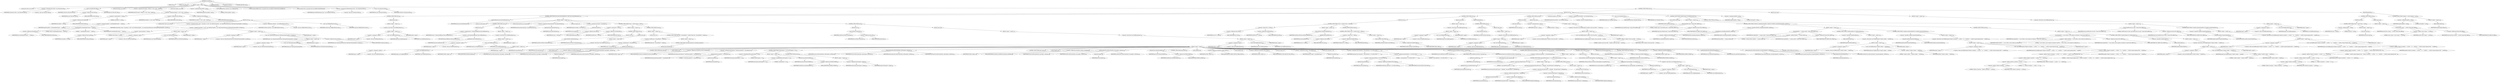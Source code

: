 digraph "processFile" {  
"928" [label = <(METHOD,processFile)<SUB>394</SUB>> ]
"29" [label = <(PARAM,this)<SUB>394</SUB>> ]
"929" [label = <(PARAM,String file)<SUB>394</SUB>> ]
"930" [label = <(BLOCK,&lt;empty&gt;,&lt;empty&gt;)<SUB>394</SUB>> ]
"23" [label = <(LOCAL,File srcFile: java.io.File)> ]
"931" [label = <(&lt;operator&gt;.assignment,File srcFile = new File(srcDir, file))<SUB>395</SUB>> ]
"932" [label = <(IDENTIFIER,srcFile,File srcFile = new File(srcDir, file))<SUB>395</SUB>> ]
"933" [label = <(&lt;operator&gt;.alloc,new File(srcDir, file))<SUB>395</SUB>> ]
"934" [label = <(&lt;init&gt;,new File(srcDir, file))<SUB>395</SUB>> ]
"22" [label = <(IDENTIFIER,srcFile,new File(srcDir, file))<SUB>395</SUB>> ]
"935" [label = <(&lt;operator&gt;.fieldAccess,this.srcDir)<SUB>395</SUB>> ]
"936" [label = <(IDENTIFIER,this,new File(srcDir, file))<SUB>395</SUB>> ]
"937" [label = <(FIELD_IDENTIFIER,srcDir,srcDir)<SUB>395</SUB>> ]
"938" [label = <(IDENTIFIER,file,new File(srcDir, file))<SUB>395</SUB>> ]
"939" [label = <(LOCAL,File destD: java.io.File)> ]
"940" [label = <(&lt;operator&gt;.assignment,File destD = destDir == null ? srcDir : destDir)<SUB>396</SUB>> ]
"941" [label = <(IDENTIFIER,destD,File destD = destDir == null ? srcDir : destDir)<SUB>396</SUB>> ]
"942" [label = <(&lt;operator&gt;.conditional,destDir == null ? srcDir : destDir)<SUB>396</SUB>> ]
"943" [label = <(&lt;operator&gt;.equals,destDir == null)<SUB>396</SUB>> ]
"944" [label = <(&lt;operator&gt;.fieldAccess,this.destDir)<SUB>396</SUB>> ]
"945" [label = <(IDENTIFIER,this,destDir == null)<SUB>396</SUB>> ]
"946" [label = <(FIELD_IDENTIFIER,destDir,destDir)<SUB>396</SUB>> ]
"947" [label = <(LITERAL,null,destDir == null)<SUB>396</SUB>> ]
"948" [label = <(&lt;operator&gt;.fieldAccess,this.srcDir)<SUB>396</SUB>> ]
"949" [label = <(IDENTIFIER,this,destDir == null ? srcDir : destDir)<SUB>396</SUB>> ]
"950" [label = <(FIELD_IDENTIFIER,srcDir,srcDir)<SUB>396</SUB>> ]
"951" [label = <(&lt;operator&gt;.fieldAccess,this.destDir)<SUB>396</SUB>> ]
"952" [label = <(IDENTIFIER,this,destDir == null ? srcDir : destDir)<SUB>396</SUB>> ]
"953" [label = <(FIELD_IDENTIFIER,destDir,destDir)<SUB>396</SUB>> ]
"954" [label = <(LOCAL,File tmpFile: java.io.File)> ]
"955" [label = <(&lt;operator&gt;.assignment,File tmpFile = null)<SUB>397</SUB>> ]
"956" [label = <(IDENTIFIER,tmpFile,File tmpFile = null)<SUB>397</SUB>> ]
"957" [label = <(LITERAL,null,File tmpFile = null)<SUB>397</SUB>> ]
"27" [label = <(LOCAL,BufferedWriter outWriter: java.io.BufferedWriter)> ]
"958" [label = <(LOCAL,OneLiner.BufferLine line: org.apache.tools.ant.taskdefs.FixCRLF$OneLiner$BufferLine)> ]
"25" [label = <(LOCAL,OneLiner lines: org.apache.tools.ant.taskdefs.FixCRLF$OneLiner)> ]
"959" [label = <(&lt;operator&gt;.assignment,FixCRLF$OneLiner lines = new OneLiner(srcFile))<SUB>402</SUB>> ]
"960" [label = <(IDENTIFIER,lines,FixCRLF$OneLiner lines = new OneLiner(srcFile))<SUB>402</SUB>> ]
"961" [label = <(&lt;operator&gt;.alloc,new OneLiner(srcFile))<SUB>402</SUB>> ]
"962" [label = <(&lt;init&gt;,new OneLiner(srcFile))<SUB>402</SUB>> ]
"24" [label = <(IDENTIFIER,lines,new OneLiner(srcFile))<SUB>402</SUB>> ]
"963" [label = <(IDENTIFIER,srcFile,new OneLiner(srcFile))<SUB>402</SUB>> ]
"964" [label = <(CONTROL_STRUCTURE,try,try)<SUB>404</SUB>> ]
"965" [label = <(BLOCK,try,try)<SUB>404</SUB>> ]
"966" [label = <(CONTROL_STRUCTURE,try,try)<SUB>406</SUB>> ]
"967" [label = <(BLOCK,try,try)<SUB>406</SUB>> ]
"968" [label = <(&lt;operator&gt;.assignment,tmpFile = createTempFile(&quot;fixcrlf&quot;, &quot;&quot;, destD))<SUB>407</SUB>> ]
"969" [label = <(IDENTIFIER,tmpFile,tmpFile = createTempFile(&quot;fixcrlf&quot;, &quot;&quot;, destD))<SUB>407</SUB>> ]
"970" [label = <(createTempFile,createTempFile(&quot;fixcrlf&quot;, &quot;&quot;, destD))<SUB>407</SUB>> ]
"971" [label = <(&lt;operator&gt;.fieldAccess,this.fileUtils)<SUB>407</SUB>> ]
"972" [label = <(IDENTIFIER,this,createTempFile(&quot;fixcrlf&quot;, &quot;&quot;, destD))<SUB>407</SUB>> ]
"973" [label = <(FIELD_IDENTIFIER,fileUtils,fileUtils)<SUB>407</SUB>> ]
"974" [label = <(LITERAL,&quot;fixcrlf&quot;,createTempFile(&quot;fixcrlf&quot;, &quot;&quot;, destD))<SUB>407</SUB>> ]
"975" [label = <(LITERAL,&quot;&quot;,createTempFile(&quot;fixcrlf&quot;, &quot;&quot;, destD))<SUB>407</SUB>> ]
"976" [label = <(IDENTIFIER,destD,createTempFile(&quot;fixcrlf&quot;, &quot;&quot;, destD))<SUB>407</SUB>> ]
"977" [label = <(LOCAL,Writer writer: java.io.Writer)> ]
"978" [label = <(&lt;operator&gt;.assignment,Writer writer = (encoding == null) ? new FileWriter(tmpFile) : new OutputStreamWriter(new FileOutputStream(tmpFile), encoding))<SUB>408</SUB>> ]
"979" [label = <(IDENTIFIER,writer,Writer writer = (encoding == null) ? new FileWriter(tmpFile) : new OutputStreamWriter(new FileOutputStream(tmpFile), encoding))<SUB>408</SUB>> ]
"980" [label = <(&lt;operator&gt;.conditional,(encoding == null) ? new FileWriter(tmpFile) : new OutputStreamWriter(new FileOutputStream(tmpFile), encoding))<SUB>408</SUB>> ]
"981" [label = <(&lt;operator&gt;.equals,encoding == null)<SUB>408</SUB>> ]
"982" [label = <(&lt;operator&gt;.fieldAccess,this.encoding)<SUB>408</SUB>> ]
"983" [label = <(IDENTIFIER,this,encoding == null)<SUB>408</SUB>> ]
"984" [label = <(FIELD_IDENTIFIER,encoding,encoding)<SUB>408</SUB>> ]
"985" [label = <(LITERAL,null,encoding == null)<SUB>408</SUB>> ]
"986" [label = <(BLOCK,&lt;empty&gt;,&lt;empty&gt;)<SUB>408</SUB>> ]
"987" [label = <(&lt;operator&gt;.assignment,&lt;empty&gt;)> ]
"988" [label = <(IDENTIFIER,$obj15,&lt;empty&gt;)> ]
"989" [label = <(&lt;operator&gt;.alloc,new FileWriter(tmpFile))<SUB>408</SUB>> ]
"990" [label = <(&lt;init&gt;,new FileWriter(tmpFile))<SUB>408</SUB>> ]
"991" [label = <(IDENTIFIER,$obj15,new FileWriter(tmpFile))> ]
"992" [label = <(IDENTIFIER,tmpFile,new FileWriter(tmpFile))<SUB>408</SUB>> ]
"993" [label = <(IDENTIFIER,$obj15,&lt;empty&gt;)> ]
"994" [label = <(BLOCK,&lt;empty&gt;,&lt;empty&gt;)<SUB>409</SUB>> ]
"995" [label = <(&lt;operator&gt;.assignment,&lt;empty&gt;)> ]
"996" [label = <(IDENTIFIER,$obj17,&lt;empty&gt;)> ]
"997" [label = <(&lt;operator&gt;.alloc,new OutputStreamWriter(new FileOutputStream(tmpFile), encoding))<SUB>409</SUB>> ]
"998" [label = <(&lt;init&gt;,new OutputStreamWriter(new FileOutputStream(tmpFile), encoding))<SUB>409</SUB>> ]
"999" [label = <(IDENTIFIER,$obj17,new OutputStreamWriter(new FileOutputStream(tmpFile), encoding))> ]
"1000" [label = <(BLOCK,&lt;empty&gt;,&lt;empty&gt;)<SUB>409</SUB>> ]
"1001" [label = <(&lt;operator&gt;.assignment,&lt;empty&gt;)> ]
"1002" [label = <(IDENTIFIER,$obj16,&lt;empty&gt;)> ]
"1003" [label = <(&lt;operator&gt;.alloc,new FileOutputStream(tmpFile))<SUB>409</SUB>> ]
"1004" [label = <(&lt;init&gt;,new FileOutputStream(tmpFile))<SUB>409</SUB>> ]
"1005" [label = <(IDENTIFIER,$obj16,new FileOutputStream(tmpFile))> ]
"1006" [label = <(IDENTIFIER,tmpFile,new FileOutputStream(tmpFile))<SUB>409</SUB>> ]
"1007" [label = <(IDENTIFIER,$obj16,&lt;empty&gt;)> ]
"1008" [label = <(&lt;operator&gt;.fieldAccess,this.encoding)<SUB>410</SUB>> ]
"1009" [label = <(IDENTIFIER,this,new OutputStreamWriter(new FileOutputStream(tmpFile), encoding))<SUB>410</SUB>> ]
"1010" [label = <(FIELD_IDENTIFIER,encoding,encoding)<SUB>410</SUB>> ]
"1011" [label = <(IDENTIFIER,$obj17,&lt;empty&gt;)> ]
"1012" [label = <(&lt;operator&gt;.assignment,outWriter = new BufferedWriter(writer))<SUB>411</SUB>> ]
"1013" [label = <(IDENTIFIER,outWriter,outWriter = new BufferedWriter(writer))<SUB>411</SUB>> ]
"1014" [label = <(&lt;operator&gt;.alloc,new BufferedWriter(writer))<SUB>411</SUB>> ]
"1015" [label = <(&lt;init&gt;,new BufferedWriter(writer))<SUB>411</SUB>> ]
"26" [label = <(IDENTIFIER,outWriter,new BufferedWriter(writer))<SUB>411</SUB>> ]
"1016" [label = <(IDENTIFIER,writer,new BufferedWriter(writer))<SUB>411</SUB>> ]
"1017" [label = <(BLOCK,catch,catch)> ]
"1018" [label = <(BLOCK,&lt;empty&gt;,&lt;empty&gt;)<SUB>412</SUB>> ]
"1019" [label = <(&lt;operator&gt;.throw,throw new BuildException(e);)<SUB>413</SUB>> ]
"1020" [label = <(BLOCK,&lt;empty&gt;,&lt;empty&gt;)<SUB>413</SUB>> ]
"1021" [label = <(&lt;operator&gt;.assignment,&lt;empty&gt;)> ]
"1022" [label = <(IDENTIFIER,$obj19,&lt;empty&gt;)> ]
"1023" [label = <(&lt;operator&gt;.alloc,new BuildException(e))<SUB>413</SUB>> ]
"1024" [label = <(&lt;init&gt;,new BuildException(e))<SUB>413</SUB>> ]
"1025" [label = <(IDENTIFIER,$obj19,new BuildException(e))> ]
"1026" [label = <(IDENTIFIER,e,new BuildException(e))<SUB>413</SUB>> ]
"1027" [label = <(IDENTIFIER,$obj19,&lt;empty&gt;)> ]
"1028" [label = <(CONTROL_STRUCTURE,while (lines.hasMoreElements()),while (lines.hasMoreElements()))<SUB>416</SUB>> ]
"1029" [label = <(hasMoreElements,lines.hasMoreElements())<SUB>416</SUB>> ]
"1030" [label = <(IDENTIFIER,lines,lines.hasMoreElements())<SUB>416</SUB>> ]
"1031" [label = <(BLOCK,&lt;empty&gt;,&lt;empty&gt;)<SUB>416</SUB>> ]
"1032" [label = <(LOCAL,int endComment: int)> ]
"1033" [label = <(CONTROL_STRUCTURE,try,try)<SUB>420</SUB>> ]
"1034" [label = <(BLOCK,try,try)<SUB>420</SUB>> ]
"1035" [label = <(&lt;operator&gt;.assignment,line = (OneLiner.BufferLine) lines.nextElement())<SUB>421</SUB>> ]
"1036" [label = <(IDENTIFIER,line,line = (OneLiner.BufferLine) lines.nextElement())<SUB>421</SUB>> ]
"1037" [label = <(&lt;operator&gt;.cast,(OneLiner.BufferLine) lines.nextElement())<SUB>421</SUB>> ]
"1038" [label = <(TYPE_REF,OneLiner.BufferLine,OneLiner.BufferLine)<SUB>421</SUB>> ]
"1039" [label = <(nextElement,lines.nextElement())<SUB>421</SUB>> ]
"1040" [label = <(IDENTIFIER,lines,lines.nextElement())<SUB>421</SUB>> ]
"1041" [label = <(BLOCK,catch,catch)> ]
"1042" [label = <(BLOCK,&lt;empty&gt;,&lt;empty&gt;)<SUB>422</SUB>> ]
"1043" [label = <(&lt;operator&gt;.throw,throw new BuildException(e);)<SUB>423</SUB>> ]
"1044" [label = <(BLOCK,&lt;empty&gt;,&lt;empty&gt;)<SUB>423</SUB>> ]
"1045" [label = <(&lt;operator&gt;.assignment,&lt;empty&gt;)> ]
"1046" [label = <(IDENTIFIER,$obj20,&lt;empty&gt;)> ]
"1047" [label = <(&lt;operator&gt;.alloc,new BuildException(e))<SUB>423</SUB>> ]
"1048" [label = <(&lt;init&gt;,new BuildException(e))<SUB>423</SUB>> ]
"1049" [label = <(IDENTIFIER,$obj20,new BuildException(e))> ]
"1050" [label = <(IDENTIFIER,e,new BuildException(e))<SUB>423</SUB>> ]
"1051" [label = <(IDENTIFIER,$obj20,&lt;empty&gt;)> ]
"1052" [label = <(LOCAL,String lineString: java.lang.String)> ]
"1053" [label = <(&lt;operator&gt;.assignment,String lineString = line.getLineString())<SUB>426</SUB>> ]
"1054" [label = <(IDENTIFIER,lineString,String lineString = line.getLineString())<SUB>426</SUB>> ]
"1055" [label = <(getLineString,line.getLineString())<SUB>426</SUB>> ]
"1056" [label = <(IDENTIFIER,line,line.getLineString())<SUB>426</SUB>> ]
"1057" [label = <(LOCAL,int linelen: int)> ]
"1058" [label = <(&lt;operator&gt;.assignment,int linelen = line.length())<SUB>427</SUB>> ]
"1059" [label = <(IDENTIFIER,linelen,int linelen = line.length())<SUB>427</SUB>> ]
"1060" [label = <(length,line.length())<SUB>427</SUB>> ]
"1061" [label = <(IDENTIFIER,line,line.length())<SUB>427</SUB>> ]
"1062" [label = <(CONTROL_STRUCTURE,if (tabs == ASIS),if (tabs == ASIS))<SUB>432</SUB>> ]
"1063" [label = <(&lt;operator&gt;.equals,tabs == ASIS)<SUB>432</SUB>> ]
"1064" [label = <(&lt;operator&gt;.fieldAccess,this.tabs)<SUB>432</SUB>> ]
"1065" [label = <(IDENTIFIER,this,tabs == ASIS)<SUB>432</SUB>> ]
"1066" [label = <(FIELD_IDENTIFIER,tabs,tabs)<SUB>432</SUB>> ]
"1067" [label = <(&lt;operator&gt;.fieldAccess,FixCRLF.ASIS)<SUB>432</SUB>> ]
"1068" [label = <(IDENTIFIER,FixCRLF,tabs == ASIS)<SUB>432</SUB>> ]
"1069" [label = <(FIELD_IDENTIFIER,ASIS,ASIS)<SUB>432</SUB>> ]
"1070" [label = <(BLOCK,&lt;empty&gt;,&lt;empty&gt;)<SUB>432</SUB>> ]
"1071" [label = <(CONTROL_STRUCTURE,try,try)<SUB>434</SUB>> ]
"1072" [label = <(BLOCK,try,try)<SUB>434</SUB>> ]
"1073" [label = <(write,outWriter.write(lineString))<SUB>435</SUB>> ]
"1074" [label = <(IDENTIFIER,outWriter,outWriter.write(lineString))<SUB>435</SUB>> ]
"1075" [label = <(IDENTIFIER,lineString,outWriter.write(lineString))<SUB>435</SUB>> ]
"1076" [label = <(BLOCK,catch,catch)> ]
"1077" [label = <(BLOCK,&lt;empty&gt;,&lt;empty&gt;)<SUB>436</SUB>> ]
"1078" [label = <(&lt;operator&gt;.throw,throw new BuildException(e);)<SUB>437</SUB>> ]
"1079" [label = <(BLOCK,&lt;empty&gt;,&lt;empty&gt;)<SUB>437</SUB>> ]
"1080" [label = <(&lt;operator&gt;.assignment,&lt;empty&gt;)> ]
"1081" [label = <(IDENTIFIER,$obj21,&lt;empty&gt;)> ]
"1082" [label = <(&lt;operator&gt;.alloc,new BuildException(e))<SUB>437</SUB>> ]
"1083" [label = <(&lt;init&gt;,new BuildException(e))<SUB>437</SUB>> ]
"1084" [label = <(IDENTIFIER,$obj21,new BuildException(e))> ]
"1085" [label = <(IDENTIFIER,e,new BuildException(e))<SUB>437</SUB>> ]
"1086" [label = <(IDENTIFIER,$obj21,&lt;empty&gt;)> ]
"1087" [label = <(CONTROL_STRUCTURE,else,else)<SUB>440</SUB>> ]
"1088" [label = <(BLOCK,&lt;empty&gt;,&lt;empty&gt;)<SUB>440</SUB>> ]
"1089" [label = <(LOCAL,int ptr: int)> ]
"1090" [label = <(CONTROL_STRUCTURE,while ((ptr = line.getNext()) &lt; linelen),while ((ptr = line.getNext()) &lt; linelen))<SUB>443</SUB>> ]
"1091" [label = <(&lt;operator&gt;.lessThan,(ptr = line.getNext()) &lt; linelen)<SUB>443</SUB>> ]
"1092" [label = <(&lt;operator&gt;.assignment,ptr = line.getNext())<SUB>443</SUB>> ]
"1093" [label = <(IDENTIFIER,ptr,ptr = line.getNext())<SUB>443</SUB>> ]
"1094" [label = <(getNext,line.getNext())<SUB>443</SUB>> ]
"1095" [label = <(IDENTIFIER,line,line.getNext())<SUB>443</SUB>> ]
"1096" [label = <(IDENTIFIER,linelen,(ptr = line.getNext()) &lt; linelen)<SUB>443</SUB>> ]
"1097" [label = <(BLOCK,&lt;empty&gt;,&lt;empty&gt;)<SUB>443</SUB>> ]
"1098" [label = <(CONTROL_STRUCTURE,switch(lines.getState()),switch(lines.getState()))> ]
"1099" [label = <(getState,lines.getState())<SUB>445</SUB>> ]
"1100" [label = <(IDENTIFIER,lines,lines.getState())<SUB>445</SUB>> ]
"1101" [label = <(BLOCK,&lt;empty&gt;,&lt;empty&gt;)> ]
"1102" [label = <(JUMP_TARGET,case)> ]
"1103" [label = <(&lt;operator&gt;.fieldAccess,FixCRLF.NOTJAVA)<SUB>447</SUB>> ]
"1104" [label = <(IDENTIFIER,FixCRLF,&lt;empty&gt;)<SUB>447</SUB>> ]
"1105" [label = <(FIELD_IDENTIFIER,NOTJAVA,NOTJAVA)<SUB>447</SUB>> ]
"1106" [label = <(notInConstant,this.notInConstant(line, line.length(), outWriter))<SUB>448</SUB>> ]
"28" [label = <(IDENTIFIER,this,this.notInConstant(line, line.length(), outWriter))<SUB>448</SUB>> ]
"1107" [label = <(IDENTIFIER,line,this.notInConstant(line, line.length(), outWriter))<SUB>448</SUB>> ]
"1108" [label = <(length,line.length())<SUB>448</SUB>> ]
"1109" [label = <(IDENTIFIER,line,line.length())<SUB>448</SUB>> ]
"1110" [label = <(IDENTIFIER,outWriter,this.notInConstant(line, line.length(), outWriter))<SUB>448</SUB>> ]
"1111" [label = <(CONTROL_STRUCTURE,break;,break;)<SUB>449</SUB>> ]
"1112" [label = <(JUMP_TARGET,case)> ]
"1113" [label = <(&lt;operator&gt;.fieldAccess,FixCRLF.IN_MULTI_COMMENT)<SUB>451</SUB>> ]
"1114" [label = <(IDENTIFIER,FixCRLF,&lt;empty&gt;)<SUB>451</SUB>> ]
"1115" [label = <(FIELD_IDENTIFIER,IN_MULTI_COMMENT,IN_MULTI_COMMENT)<SUB>451</SUB>> ]
"1116" [label = <(&lt;operator&gt;.assignment,endComment = lineString.indexOf(&quot;*/&quot;, line.getNext()))<SUB>452</SUB>> ]
"1117" [label = <(IDENTIFIER,endComment,endComment = lineString.indexOf(&quot;*/&quot;, line.getNext()))<SUB>452</SUB>> ]
"1118" [label = <(indexOf,lineString.indexOf(&quot;*/&quot;, line.getNext()))<SUB>453</SUB>> ]
"1119" [label = <(IDENTIFIER,lineString,lineString.indexOf(&quot;*/&quot;, line.getNext()))<SUB>453</SUB>> ]
"1120" [label = <(LITERAL,&quot;*/&quot;,lineString.indexOf(&quot;*/&quot;, line.getNext()))<SUB>453</SUB>> ]
"1121" [label = <(getNext,line.getNext())<SUB>453</SUB>> ]
"1122" [label = <(IDENTIFIER,line,line.getNext())<SUB>453</SUB>> ]
"1123" [label = <(CONTROL_STRUCTURE,if (endComment &gt;= 0),if (endComment &gt;= 0))<SUB>454</SUB>> ]
"1124" [label = <(&lt;operator&gt;.greaterEqualsThan,endComment &gt;= 0)<SUB>454</SUB>> ]
"1125" [label = <(IDENTIFIER,endComment,endComment &gt;= 0)<SUB>454</SUB>> ]
"1126" [label = <(LITERAL,0,endComment &gt;= 0)<SUB>454</SUB>> ]
"1127" [label = <(BLOCK,&lt;empty&gt;,&lt;empty&gt;)<SUB>454</SUB>> ]
"1128" [label = <(&lt;operator&gt;.assignmentPlus,endComment += 2)<SUB>456</SUB>> ]
"1129" [label = <(IDENTIFIER,endComment,endComment += 2)<SUB>456</SUB>> ]
"1130" [label = <(LITERAL,2,endComment += 2)<SUB>456</SUB>> ]
"1131" [label = <(setState,lines.setState(LOOKING))<SUB>457</SUB>> ]
"1132" [label = <(IDENTIFIER,lines,lines.setState(LOOKING))<SUB>457</SUB>> ]
"1133" [label = <(&lt;operator&gt;.fieldAccess,FixCRLF.LOOKING)<SUB>457</SUB>> ]
"1134" [label = <(IDENTIFIER,FixCRLF,lines.setState(LOOKING))<SUB>457</SUB>> ]
"1135" [label = <(FIELD_IDENTIFIER,LOOKING,LOOKING)<SUB>457</SUB>> ]
"1136" [label = <(CONTROL_STRUCTURE,else,else)<SUB>458</SUB>> ]
"1137" [label = <(BLOCK,&lt;empty&gt;,&lt;empty&gt;)<SUB>458</SUB>> ]
"1138" [label = <(&lt;operator&gt;.assignment,endComment = linelen)<SUB>459</SUB>> ]
"1139" [label = <(IDENTIFIER,endComment,endComment = linelen)<SUB>459</SUB>> ]
"1140" [label = <(IDENTIFIER,linelen,endComment = linelen)<SUB>459</SUB>> ]
"1141" [label = <(notInConstant,this.notInConstant(line, endComment, outWriter))<SUB>462</SUB>> ]
"30" [label = <(IDENTIFIER,this,this.notInConstant(line, endComment, outWriter))<SUB>462</SUB>> ]
"1142" [label = <(IDENTIFIER,line,this.notInConstant(line, endComment, outWriter))<SUB>462</SUB>> ]
"1143" [label = <(IDENTIFIER,endComment,this.notInConstant(line, endComment, outWriter))<SUB>462</SUB>> ]
"1144" [label = <(IDENTIFIER,outWriter,this.notInConstant(line, endComment, outWriter))<SUB>462</SUB>> ]
"1145" [label = <(CONTROL_STRUCTURE,break;,break;)<SUB>463</SUB>> ]
"1146" [label = <(JUMP_TARGET,case)> ]
"1147" [label = <(&lt;operator&gt;.fieldAccess,FixCRLF.IN_SINGLE_COMMENT)<SUB>465</SUB>> ]
"1148" [label = <(IDENTIFIER,FixCRLF,&lt;empty&gt;)<SUB>465</SUB>> ]
"1149" [label = <(FIELD_IDENTIFIER,IN_SINGLE_COMMENT,IN_SINGLE_COMMENT)<SUB>465</SUB>> ]
"1150" [label = <(notInConstant,this.notInConstant(line, line.length(), outWriter))<SUB>466</SUB>> ]
"31" [label = <(IDENTIFIER,this,this.notInConstant(line, line.length(), outWriter))<SUB>466</SUB>> ]
"1151" [label = <(IDENTIFIER,line,this.notInConstant(line, line.length(), outWriter))<SUB>466</SUB>> ]
"1152" [label = <(length,line.length())<SUB>466</SUB>> ]
"1153" [label = <(IDENTIFIER,line,line.length())<SUB>466</SUB>> ]
"1154" [label = <(IDENTIFIER,outWriter,this.notInConstant(line, line.length(), outWriter))<SUB>466</SUB>> ]
"1155" [label = <(setState,lines.setState(LOOKING))<SUB>467</SUB>> ]
"1156" [label = <(IDENTIFIER,lines,lines.setState(LOOKING))<SUB>467</SUB>> ]
"1157" [label = <(&lt;operator&gt;.fieldAccess,FixCRLF.LOOKING)<SUB>467</SUB>> ]
"1158" [label = <(IDENTIFIER,FixCRLF,lines.setState(LOOKING))<SUB>467</SUB>> ]
"1159" [label = <(FIELD_IDENTIFIER,LOOKING,LOOKING)<SUB>467</SUB>> ]
"1160" [label = <(CONTROL_STRUCTURE,break;,break;)<SUB>468</SUB>> ]
"1161" [label = <(JUMP_TARGET,case)> ]
"1162" [label = <(&lt;operator&gt;.fieldAccess,FixCRLF.IN_CHAR_CONST)<SUB>470</SUB>> ]
"1163" [label = <(IDENTIFIER,FixCRLF,&lt;empty&gt;)<SUB>470</SUB>> ]
"1164" [label = <(FIELD_IDENTIFIER,IN_CHAR_CONST,IN_CHAR_CONST)<SUB>470</SUB>> ]
"1165" [label = <(JUMP_TARGET,case)> ]
"1166" [label = <(&lt;operator&gt;.fieldAccess,FixCRLF.IN_STR_CONST)<SUB>471</SUB>> ]
"1167" [label = <(IDENTIFIER,FixCRLF,&lt;empty&gt;)<SUB>471</SUB>> ]
"1168" [label = <(FIELD_IDENTIFIER,IN_STR_CONST,IN_STR_CONST)<SUB>471</SUB>> ]
"1169" [label = <(LOCAL,int begin: int)> ]
"1170" [label = <(&lt;operator&gt;.assignment,int begin = line.getNext())<SUB>480</SUB>> ]
"1171" [label = <(IDENTIFIER,begin,int begin = line.getNext())<SUB>480</SUB>> ]
"1172" [label = <(getNext,line.getNext())<SUB>480</SUB>> ]
"1173" [label = <(IDENTIFIER,line,line.getNext())<SUB>480</SUB>> ]
"1174" [label = <(LOCAL,char terminator: char)> ]
"1175" [label = <(&lt;operator&gt;.assignment,char terminator = lines.getState() == IN_STR_CONST ? '\&quot;' : '\'')<SUB>481</SUB>> ]
"1176" [label = <(IDENTIFIER,terminator,char terminator = lines.getState() == IN_STR_CONST ? '\&quot;' : '\'')<SUB>481</SUB>> ]
"1177" [label = <(&lt;operator&gt;.conditional,lines.getState() == IN_STR_CONST ? '\&quot;' : '\'')<SUB>481</SUB>> ]
"1178" [label = <(&lt;operator&gt;.equals,lines.getState() == IN_STR_CONST)<SUB>481</SUB>> ]
"1179" [label = <(getState,lines.getState())<SUB>481</SUB>> ]
"1180" [label = <(IDENTIFIER,lines,lines.getState())<SUB>481</SUB>> ]
"1181" [label = <(&lt;operator&gt;.fieldAccess,FixCRLF.IN_STR_CONST)<SUB>481</SUB>> ]
"1182" [label = <(IDENTIFIER,FixCRLF,lines.getState() == IN_STR_CONST)<SUB>481</SUB>> ]
"1183" [label = <(FIELD_IDENTIFIER,IN_STR_CONST,IN_STR_CONST)<SUB>481</SUB>> ]
"1184" [label = <(LITERAL,'\&quot;',lines.getState() == IN_STR_CONST ? '\&quot;' : '\'')<SUB>482</SUB>> ]
"1185" [label = <(LITERAL,'\'',lines.getState() == IN_STR_CONST ? '\&quot;' : '\'')<SUB>483</SUB>> ]
"1186" [label = <(endOfCharConst,this.endOfCharConst(line, terminator))<SUB>484</SUB>> ]
"32" [label = <(IDENTIFIER,this,this.endOfCharConst(line, terminator))<SUB>484</SUB>> ]
"1187" [label = <(IDENTIFIER,line,this.endOfCharConst(line, terminator))<SUB>484</SUB>> ]
"1188" [label = <(IDENTIFIER,terminator,this.endOfCharConst(line, terminator))<SUB>484</SUB>> ]
"1189" [label = <(CONTROL_STRUCTURE,while (line.getNext() &lt; line.getLookahead()),while (line.getNext() &lt; line.getLookahead()))<SUB>485</SUB>> ]
"1190" [label = <(&lt;operator&gt;.lessThan,line.getNext() &lt; line.getLookahead())<SUB>485</SUB>> ]
"1191" [label = <(getNext,line.getNext())<SUB>485</SUB>> ]
"1192" [label = <(IDENTIFIER,line,line.getNext())<SUB>485</SUB>> ]
"1193" [label = <(getLookahead,line.getLookahead())<SUB>485</SUB>> ]
"1194" [label = <(IDENTIFIER,line,line.getLookahead())<SUB>485</SUB>> ]
"1195" [label = <(BLOCK,&lt;empty&gt;,&lt;empty&gt;)<SUB>485</SUB>> ]
"1196" [label = <(CONTROL_STRUCTURE,if (line.getNextCharInc() == '\t'),if (line.getNextCharInc() == '\t'))<SUB>486</SUB>> ]
"1197" [label = <(&lt;operator&gt;.equals,line.getNextCharInc() == '\t')<SUB>486</SUB>> ]
"1198" [label = <(getNextCharInc,line.getNextCharInc())<SUB>486</SUB>> ]
"1199" [label = <(IDENTIFIER,line,line.getNextCharInc())<SUB>486</SUB>> ]
"1200" [label = <(LITERAL,'\t',line.getNextCharInc() == '\t')<SUB>486</SUB>> ]
"1201" [label = <(BLOCK,&lt;empty&gt;,&lt;empty&gt;)<SUB>486</SUB>> ]
"1202" [label = <(setColumn,line.setColumn(line.getColumn() + tablength - (line.getColumn() % tablength)))<SUB>487</SUB>> ]
"1203" [label = <(IDENTIFIER,line,line.setColumn(line.getColumn() + tablength - (line.getColumn() % tablength)))<SUB>487</SUB>> ]
"1204" [label = <(&lt;operator&gt;.subtraction,line.getColumn() + tablength - (line.getColumn() % tablength))<SUB>487</SUB>> ]
"1205" [label = <(&lt;operator&gt;.addition,line.getColumn() + tablength)<SUB>487</SUB>> ]
"1206" [label = <(getColumn,line.getColumn())<SUB>487</SUB>> ]
"1207" [label = <(IDENTIFIER,line,line.getColumn())<SUB>487</SUB>> ]
"1208" [label = <(&lt;operator&gt;.fieldAccess,this.tablength)<SUB>488</SUB>> ]
"1209" [label = <(IDENTIFIER,this,line.getColumn() + tablength)<SUB>488</SUB>> ]
"1210" [label = <(FIELD_IDENTIFIER,tablength,tablength)<SUB>488</SUB>> ]
"1211" [label = <(&lt;operator&gt;.modulo,line.getColumn() % tablength)<SUB>489</SUB>> ]
"1212" [label = <(getColumn,line.getColumn())<SUB>489</SUB>> ]
"1213" [label = <(IDENTIFIER,line,line.getColumn())<SUB>489</SUB>> ]
"1214" [label = <(&lt;operator&gt;.fieldAccess,this.tablength)<SUB>490</SUB>> ]
"1215" [label = <(IDENTIFIER,this,line.getColumn() % tablength)<SUB>490</SUB>> ]
"1216" [label = <(FIELD_IDENTIFIER,tablength,tablength)<SUB>490</SUB>> ]
"1217" [label = <(CONTROL_STRUCTURE,else,else)<SUB>491</SUB>> ]
"1218" [label = <(BLOCK,&lt;empty&gt;,&lt;empty&gt;)<SUB>491</SUB>> ]
"1219" [label = <(incColumn,line.incColumn())<SUB>492</SUB>> ]
"1220" [label = <(IDENTIFIER,line,line.incColumn())<SUB>492</SUB>> ]
"1221" [label = <(CONTROL_STRUCTURE,try,try)<SUB>497</SUB>> ]
"1222" [label = <(BLOCK,try,try)<SUB>497</SUB>> ]
"1223" [label = <(write,outWriter.write(line.substring(begin, line.getNext())))<SUB>498</SUB>> ]
"1224" [label = <(IDENTIFIER,outWriter,outWriter.write(line.substring(begin, line.getNext())))<SUB>498</SUB>> ]
"1225" [label = <(substring,line.substring(begin, line.getNext()))<SUB>498</SUB>> ]
"1226" [label = <(IDENTIFIER,line,line.substring(begin, line.getNext()))<SUB>498</SUB>> ]
"1227" [label = <(IDENTIFIER,begin,line.substring(begin, line.getNext()))<SUB>498</SUB>> ]
"1228" [label = <(getNext,line.getNext())<SUB>499</SUB>> ]
"1229" [label = <(IDENTIFIER,line,line.getNext())<SUB>499</SUB>> ]
"1230" [label = <(BLOCK,catch,catch)> ]
"1231" [label = <(BLOCK,&lt;empty&gt;,&lt;empty&gt;)<SUB>500</SUB>> ]
"1232" [label = <(&lt;operator&gt;.throw,throw new BuildException(e);)<SUB>501</SUB>> ]
"1233" [label = <(BLOCK,&lt;empty&gt;,&lt;empty&gt;)<SUB>501</SUB>> ]
"1234" [label = <(&lt;operator&gt;.assignment,&lt;empty&gt;)> ]
"1235" [label = <(IDENTIFIER,$obj22,&lt;empty&gt;)> ]
"1236" [label = <(&lt;operator&gt;.alloc,new BuildException(e))<SUB>501</SUB>> ]
"1237" [label = <(&lt;init&gt;,new BuildException(e))<SUB>501</SUB>> ]
"1238" [label = <(IDENTIFIER,$obj22,new BuildException(e))> ]
"1239" [label = <(IDENTIFIER,e,new BuildException(e))<SUB>501</SUB>> ]
"1240" [label = <(IDENTIFIER,$obj22,&lt;empty&gt;)> ]
"1241" [label = <(setState,lines.setState(LOOKING))<SUB>504</SUB>> ]
"1242" [label = <(IDENTIFIER,lines,lines.setState(LOOKING))<SUB>504</SUB>> ]
"1243" [label = <(&lt;operator&gt;.fieldAccess,FixCRLF.LOOKING)<SUB>504</SUB>> ]
"1244" [label = <(IDENTIFIER,FixCRLF,lines.setState(LOOKING))<SUB>504</SUB>> ]
"1245" [label = <(FIELD_IDENTIFIER,LOOKING,LOOKING)<SUB>504</SUB>> ]
"1246" [label = <(CONTROL_STRUCTURE,break;,break;)<SUB>506</SUB>> ]
"1247" [label = <(JUMP_TARGET,case)> ]
"1248" [label = <(&lt;operator&gt;.fieldAccess,FixCRLF.LOOKING)<SUB>509</SUB>> ]
"1249" [label = <(IDENTIFIER,FixCRLF,&lt;empty&gt;)<SUB>509</SUB>> ]
"1250" [label = <(FIELD_IDENTIFIER,LOOKING,LOOKING)<SUB>509</SUB>> ]
"1251" [label = <(nextStateChange,this.nextStateChange(line))<SUB>510</SUB>> ]
"33" [label = <(IDENTIFIER,this,this.nextStateChange(line))<SUB>510</SUB>> ]
"1252" [label = <(IDENTIFIER,line,this.nextStateChange(line))<SUB>510</SUB>> ]
"1253" [label = <(notInConstant,this.notInConstant(line, line.getLookahead(), outWriter))<SUB>511</SUB>> ]
"34" [label = <(IDENTIFIER,this,this.notInConstant(line, line.getLookahead(), outWriter))<SUB>511</SUB>> ]
"1254" [label = <(IDENTIFIER,line,this.notInConstant(line, line.getLookahead(), outWriter))<SUB>511</SUB>> ]
"1255" [label = <(getLookahead,line.getLookahead())<SUB>511</SUB>> ]
"1256" [label = <(IDENTIFIER,line,line.getLookahead())<SUB>511</SUB>> ]
"1257" [label = <(IDENTIFIER,outWriter,this.notInConstant(line, line.getLookahead(), outWriter))<SUB>511</SUB>> ]
"1258" [label = <(CONTROL_STRUCTURE,break;,break;)<SUB>512</SUB>> ]
"1259" [label = <(CONTROL_STRUCTURE,try,try)<SUB>520</SUB>> ]
"1260" [label = <(BLOCK,try,try)<SUB>520</SUB>> ]
"1261" [label = <(write,outWriter.write(eolstr))<SUB>521</SUB>> ]
"1262" [label = <(IDENTIFIER,outWriter,outWriter.write(eolstr))<SUB>521</SUB>> ]
"1263" [label = <(&lt;operator&gt;.fieldAccess,this.eolstr)<SUB>521</SUB>> ]
"1264" [label = <(IDENTIFIER,this,outWriter.write(eolstr))<SUB>521</SUB>> ]
"1265" [label = <(FIELD_IDENTIFIER,eolstr,eolstr)<SUB>521</SUB>> ]
"1266" [label = <(BLOCK,catch,catch)> ]
"1267" [label = <(BLOCK,&lt;empty&gt;,&lt;empty&gt;)<SUB>522</SUB>> ]
"1268" [label = <(&lt;operator&gt;.throw,throw new BuildException(e);)<SUB>523</SUB>> ]
"1269" [label = <(BLOCK,&lt;empty&gt;,&lt;empty&gt;)<SUB>523</SUB>> ]
"1270" [label = <(&lt;operator&gt;.assignment,&lt;empty&gt;)> ]
"1271" [label = <(IDENTIFIER,$obj23,&lt;empty&gt;)> ]
"1272" [label = <(&lt;operator&gt;.alloc,new BuildException(e))<SUB>523</SUB>> ]
"1273" [label = <(&lt;init&gt;,new BuildException(e))<SUB>523</SUB>> ]
"1274" [label = <(IDENTIFIER,$obj23,new BuildException(e))> ]
"1275" [label = <(IDENTIFIER,e,new BuildException(e))<SUB>523</SUB>> ]
"1276" [label = <(IDENTIFIER,$obj23,&lt;empty&gt;)> ]
"1277" [label = <(CONTROL_STRUCTURE,try,try)<SUB>528</SUB>> ]
"1278" [label = <(BLOCK,try,try)<SUB>528</SUB>> ]
"1279" [label = <(CONTROL_STRUCTURE,if (ctrlz == ASIS),if (ctrlz == ASIS))<SUB>530</SUB>> ]
"1280" [label = <(&lt;operator&gt;.equals,ctrlz == ASIS)<SUB>530</SUB>> ]
"1281" [label = <(&lt;operator&gt;.fieldAccess,this.ctrlz)<SUB>530</SUB>> ]
"1282" [label = <(IDENTIFIER,this,ctrlz == ASIS)<SUB>530</SUB>> ]
"1283" [label = <(FIELD_IDENTIFIER,ctrlz,ctrlz)<SUB>530</SUB>> ]
"1284" [label = <(&lt;operator&gt;.fieldAccess,FixCRLF.ASIS)<SUB>530</SUB>> ]
"1285" [label = <(IDENTIFIER,FixCRLF,ctrlz == ASIS)<SUB>530</SUB>> ]
"1286" [label = <(FIELD_IDENTIFIER,ASIS,ASIS)<SUB>530</SUB>> ]
"1287" [label = <(BLOCK,&lt;empty&gt;,&lt;empty&gt;)<SUB>530</SUB>> ]
"1288" [label = <(write,outWriter.write(lines.getEofStr()))<SUB>531</SUB>> ]
"1289" [label = <(IDENTIFIER,outWriter,outWriter.write(lines.getEofStr()))<SUB>531</SUB>> ]
"1290" [label = <(getEofStr,lines.getEofStr())<SUB>531</SUB>> ]
"1291" [label = <(IDENTIFIER,lines,lines.getEofStr())<SUB>531</SUB>> ]
"1292" [label = <(CONTROL_STRUCTURE,else,else)<SUB>532</SUB>> ]
"1293" [label = <(CONTROL_STRUCTURE,if (ctrlz == ADD),if (ctrlz == ADD))<SUB>532</SUB>> ]
"1294" [label = <(&lt;operator&gt;.equals,ctrlz == ADD)<SUB>532</SUB>> ]
"1295" [label = <(&lt;operator&gt;.fieldAccess,this.ctrlz)<SUB>532</SUB>> ]
"1296" [label = <(IDENTIFIER,this,ctrlz == ADD)<SUB>532</SUB>> ]
"1297" [label = <(FIELD_IDENTIFIER,ctrlz,ctrlz)<SUB>532</SUB>> ]
"1298" [label = <(&lt;operator&gt;.fieldAccess,FixCRLF.ADD)<SUB>532</SUB>> ]
"1299" [label = <(IDENTIFIER,FixCRLF,ctrlz == ADD)<SUB>532</SUB>> ]
"1300" [label = <(FIELD_IDENTIFIER,ADD,ADD)<SUB>532</SUB>> ]
"1301" [label = <(BLOCK,&lt;empty&gt;,&lt;empty&gt;)<SUB>532</SUB>> ]
"1302" [label = <(write,outWriter.write(CTRLZ))<SUB>533</SUB>> ]
"1303" [label = <(IDENTIFIER,outWriter,outWriter.write(CTRLZ))<SUB>533</SUB>> ]
"1304" [label = <(&lt;operator&gt;.fieldAccess,FixCRLF.CTRLZ)<SUB>533</SUB>> ]
"1305" [label = <(IDENTIFIER,FixCRLF,outWriter.write(CTRLZ))<SUB>533</SUB>> ]
"1306" [label = <(FIELD_IDENTIFIER,CTRLZ,CTRLZ)<SUB>533</SUB>> ]
"1307" [label = <(BLOCK,catch,catch)> ]
"1308" [label = <(BLOCK,&lt;empty&gt;,&lt;empty&gt;)<SUB>535</SUB>> ]
"1309" [label = <(&lt;operator&gt;.throw,throw new BuildException(e);)<SUB>536</SUB>> ]
"1310" [label = <(BLOCK,&lt;empty&gt;,&lt;empty&gt;)<SUB>536</SUB>> ]
"1311" [label = <(&lt;operator&gt;.assignment,&lt;empty&gt;)> ]
"1312" [label = <(IDENTIFIER,$obj24,&lt;empty&gt;)> ]
"1313" [label = <(&lt;operator&gt;.alloc,new BuildException(e))<SUB>536</SUB>> ]
"1314" [label = <(&lt;init&gt;,new BuildException(e))<SUB>536</SUB>> ]
"1315" [label = <(IDENTIFIER,$obj24,new BuildException(e))> ]
"1316" [label = <(IDENTIFIER,e,new BuildException(e))<SUB>536</SUB>> ]
"1317" [label = <(IDENTIFIER,$obj24,&lt;empty&gt;)> ]
"1318" [label = <(BLOCK,finally,finally)<SUB>537</SUB>> ]
"1319" [label = <(CONTROL_STRUCTURE,try,try)<SUB>538</SUB>> ]
"1320" [label = <(BLOCK,try,try)<SUB>538</SUB>> ]
"1321" [label = <(close,outWriter.close())<SUB>539</SUB>> ]
"1322" [label = <(IDENTIFIER,outWriter,outWriter.close())<SUB>539</SUB>> ]
"1323" [label = <(BLOCK,catch,catch)> ]
"1324" [label = <(BLOCK,&lt;empty&gt;,&lt;empty&gt;)<SUB>540</SUB>> ]
"1325" [label = <(&lt;operator&gt;.throw,throw new BuildException(e);)<SUB>541</SUB>> ]
"1326" [label = <(BLOCK,&lt;empty&gt;,&lt;empty&gt;)<SUB>541</SUB>> ]
"1327" [label = <(&lt;operator&gt;.assignment,&lt;empty&gt;)> ]
"1328" [label = <(IDENTIFIER,$obj25,&lt;empty&gt;)> ]
"1329" [label = <(&lt;operator&gt;.alloc,new BuildException(e))<SUB>541</SUB>> ]
"1330" [label = <(&lt;init&gt;,new BuildException(e))<SUB>541</SUB>> ]
"1331" [label = <(IDENTIFIER,$obj25,new BuildException(e))> ]
"1332" [label = <(IDENTIFIER,e,new BuildException(e))<SUB>541</SUB>> ]
"1333" [label = <(IDENTIFIER,$obj25,&lt;empty&gt;)> ]
"1334" [label = <(CONTROL_STRUCTURE,try,try)<SUB>546</SUB>> ]
"1335" [label = <(BLOCK,try,try)<SUB>546</SUB>> ]
"1336" [label = <(close,lines.close())<SUB>547</SUB>> ]
"1337" [label = <(IDENTIFIER,lines,lines.close())<SUB>547</SUB>> ]
"1338" [label = <(&lt;operator&gt;.assignment,lines = null)<SUB>548</SUB>> ]
"1339" [label = <(IDENTIFIER,lines,lines = null)<SUB>548</SUB>> ]
"1340" [label = <(LITERAL,null,lines = null)<SUB>548</SUB>> ]
"1341" [label = <(BLOCK,catch,catch)> ]
"1342" [label = <(BLOCK,&lt;empty&gt;,&lt;empty&gt;)<SUB>549</SUB>> ]
"1343" [label = <(&lt;operator&gt;.throw,throw new BuildException(&quot;Unable to close source file &quot; + srcFile);)<SUB>550</SUB>> ]
"1344" [label = <(BLOCK,&lt;empty&gt;,&lt;empty&gt;)<SUB>550</SUB>> ]
"1345" [label = <(&lt;operator&gt;.assignment,&lt;empty&gt;)> ]
"1346" [label = <(IDENTIFIER,$obj26,&lt;empty&gt;)> ]
"1347" [label = <(&lt;operator&gt;.alloc,new BuildException(&quot;Unable to close source file &quot; + srcFile))<SUB>550</SUB>> ]
"1348" [label = <(&lt;init&gt;,new BuildException(&quot;Unable to close source file &quot; + srcFile))<SUB>550</SUB>> ]
"1349" [label = <(IDENTIFIER,$obj26,new BuildException(&quot;Unable to close source file &quot; + srcFile))> ]
"1350" [label = <(&lt;operator&gt;.addition,&quot;Unable to close source file &quot; + srcFile)<SUB>550</SUB>> ]
"1351" [label = <(LITERAL,&quot;Unable to close source file &quot;,&quot;Unable to close source file &quot; + srcFile)<SUB>550</SUB>> ]
"1352" [label = <(IDENTIFIER,srcFile,&quot;Unable to close source file &quot; + srcFile)<SUB>551</SUB>> ]
"1353" [label = <(IDENTIFIER,$obj26,&lt;empty&gt;)> ]
"36" [label = <(LOCAL,File destFile: java.io.File)> ]
"1354" [label = <(&lt;operator&gt;.assignment,File destFile = new File(destD, file))<SUB>554</SUB>> ]
"1355" [label = <(IDENTIFIER,destFile,File destFile = new File(destD, file))<SUB>554</SUB>> ]
"1356" [label = <(&lt;operator&gt;.alloc,new File(destD, file))<SUB>554</SUB>> ]
"1357" [label = <(&lt;init&gt;,new File(destD, file))<SUB>554</SUB>> ]
"35" [label = <(IDENTIFIER,destFile,new File(destD, file))<SUB>554</SUB>> ]
"1358" [label = <(IDENTIFIER,destD,new File(destD, file))<SUB>554</SUB>> ]
"1359" [label = <(IDENTIFIER,file,new File(destD, file))<SUB>554</SUB>> ]
"1360" [label = <(CONTROL_STRUCTURE,if (destFile.exists()),if (destFile.exists()))<SUB>556</SUB>> ]
"1361" [label = <(exists,destFile.exists())<SUB>556</SUB>> ]
"1362" [label = <(IDENTIFIER,destFile,destFile.exists())<SUB>556</SUB>> ]
"1363" [label = <(BLOCK,&lt;empty&gt;,&lt;empty&gt;)<SUB>556</SUB>> ]
"1364" [label = <(log,log(&quot;destFile exists&quot;, Project.MSG_DEBUG))<SUB>558</SUB>> ]
"37" [label = <(IDENTIFIER,this,log(&quot;destFile exists&quot;, Project.MSG_DEBUG))<SUB>558</SUB>> ]
"1365" [label = <(LITERAL,&quot;destFile exists&quot;,log(&quot;destFile exists&quot;, Project.MSG_DEBUG))<SUB>558</SUB>> ]
"1366" [label = <(&lt;operator&gt;.fieldAccess,Project.MSG_DEBUG)<SUB>558</SUB>> ]
"1367" [label = <(IDENTIFIER,Project,log(&quot;destFile exists&quot;, Project.MSG_DEBUG))<SUB>558</SUB>> ]
"1368" [label = <(FIELD_IDENTIFIER,MSG_DEBUG,MSG_DEBUG)<SUB>558</SUB>> ]
"1369" [label = <(CONTROL_STRUCTURE,if (!fileUtils.contentEquals(destFile, tmpFile)),if (!fileUtils.contentEquals(destFile, tmpFile)))<SUB>559</SUB>> ]
"1370" [label = <(&lt;operator&gt;.logicalNot,!fileUtils.contentEquals(destFile, tmpFile))<SUB>559</SUB>> ]
"1371" [label = <(contentEquals,contentEquals(destFile, tmpFile))<SUB>559</SUB>> ]
"1372" [label = <(&lt;operator&gt;.fieldAccess,this.fileUtils)<SUB>559</SUB>> ]
"1373" [label = <(IDENTIFIER,this,contentEquals(destFile, tmpFile))<SUB>559</SUB>> ]
"1374" [label = <(FIELD_IDENTIFIER,fileUtils,fileUtils)<SUB>559</SUB>> ]
"1375" [label = <(IDENTIFIER,destFile,contentEquals(destFile, tmpFile))<SUB>559</SUB>> ]
"1376" [label = <(IDENTIFIER,tmpFile,contentEquals(destFile, tmpFile))<SUB>559</SUB>> ]
"1377" [label = <(BLOCK,&lt;empty&gt;,&lt;empty&gt;)<SUB>559</SUB>> ]
"1378" [label = <(log,log(destFile + &quot; is being written&quot;, Project.MSG_DEBUG))<SUB>560</SUB>> ]
"38" [label = <(IDENTIFIER,this,log(destFile + &quot; is being written&quot;, Project.MSG_DEBUG))<SUB>560</SUB>> ]
"1379" [label = <(&lt;operator&gt;.addition,destFile + &quot; is being written&quot;)<SUB>560</SUB>> ]
"1380" [label = <(IDENTIFIER,destFile,destFile + &quot; is being written&quot;)<SUB>560</SUB>> ]
"1381" [label = <(LITERAL,&quot; is being written&quot;,destFile + &quot; is being written&quot;)<SUB>560</SUB>> ]
"1382" [label = <(&lt;operator&gt;.fieldAccess,Project.MSG_DEBUG)<SUB>560</SUB>> ]
"1383" [label = <(IDENTIFIER,Project,log(destFile + &quot; is being written&quot;, Project.MSG_DEBUG))<SUB>560</SUB>> ]
"1384" [label = <(FIELD_IDENTIFIER,MSG_DEBUG,MSG_DEBUG)<SUB>560</SUB>> ]
"1385" [label = <(CONTROL_STRUCTURE,if (!destFile.delete()),if (!destFile.delete()))<SUB>561</SUB>> ]
"1386" [label = <(&lt;operator&gt;.logicalNot,!destFile.delete())<SUB>561</SUB>> ]
"1387" [label = <(delete,destFile.delete())<SUB>561</SUB>> ]
"1388" [label = <(IDENTIFIER,destFile,destFile.delete())<SUB>561</SUB>> ]
"1389" [label = <(BLOCK,&lt;empty&gt;,&lt;empty&gt;)<SUB>561</SUB>> ]
"1390" [label = <(&lt;operator&gt;.throw,throw new BuildException(&quot;Unable to delete &quot; + destFile);)<SUB>562</SUB>> ]
"1391" [label = <(BLOCK,&lt;empty&gt;,&lt;empty&gt;)<SUB>562</SUB>> ]
"1392" [label = <(&lt;operator&gt;.assignment,&lt;empty&gt;)> ]
"1393" [label = <(IDENTIFIER,$obj28,&lt;empty&gt;)> ]
"1394" [label = <(&lt;operator&gt;.alloc,new BuildException(&quot;Unable to delete &quot; + destFile))<SUB>562</SUB>> ]
"1395" [label = <(&lt;init&gt;,new BuildException(&quot;Unable to delete &quot; + destFile))<SUB>562</SUB>> ]
"1396" [label = <(IDENTIFIER,$obj28,new BuildException(&quot;Unable to delete &quot; + destFile))> ]
"1397" [label = <(&lt;operator&gt;.addition,&quot;Unable to delete &quot; + destFile)<SUB>562</SUB>> ]
"1398" [label = <(LITERAL,&quot;Unable to delete &quot;,&quot;Unable to delete &quot; + destFile)<SUB>562</SUB>> ]
"1399" [label = <(IDENTIFIER,destFile,&quot;Unable to delete &quot; + destFile)<SUB>563</SUB>> ]
"1400" [label = <(IDENTIFIER,$obj28,&lt;empty&gt;)> ]
"1401" [label = <(CONTROL_STRUCTURE,if (!tmpFile.renameTo(destFile)),if (!tmpFile.renameTo(destFile)))<SUB>565</SUB>> ]
"1402" [label = <(&lt;operator&gt;.logicalNot,!tmpFile.renameTo(destFile))<SUB>565</SUB>> ]
"1403" [label = <(renameTo,tmpFile.renameTo(destFile))<SUB>565</SUB>> ]
"1404" [label = <(IDENTIFIER,tmpFile,tmpFile.renameTo(destFile))<SUB>565</SUB>> ]
"1405" [label = <(IDENTIFIER,destFile,tmpFile.renameTo(destFile))<SUB>565</SUB>> ]
"1406" [label = <(BLOCK,&lt;empty&gt;,&lt;empty&gt;)<SUB>565</SUB>> ]
"1407" [label = <(&lt;operator&gt;.throw,throw new BuildException(&quot;Failed to transform &quot; + srcFile + &quot; to &quot; + destFile + &quot;. Couldn't rename temporary file: &quot; + tmpFile);)<SUB>566</SUB>> ]
"1408" [label = <(BLOCK,&lt;empty&gt;,&lt;empty&gt;)<SUB>566</SUB>> ]
"1409" [label = <(&lt;operator&gt;.assignment,&lt;empty&gt;)> ]
"1410" [label = <(IDENTIFIER,$obj29,&lt;empty&gt;)> ]
"1411" [label = <(&lt;operator&gt;.alloc,new BuildException(&quot;Failed to transform &quot; + srcFile + &quot; to &quot; + destFile + &quot;. Couldn't rename temporary file: &quot; + tmpFile))<SUB>566</SUB>> ]
"1412" [label = <(&lt;init&gt;,new BuildException(&quot;Failed to transform &quot; + srcFile + &quot; to &quot; + destFile + &quot;. Couldn't rename temporary file: &quot; + tmpFile))<SUB>566</SUB>> ]
"1413" [label = <(IDENTIFIER,$obj29,new BuildException(&quot;Failed to transform &quot; + srcFile + &quot; to &quot; + destFile + &quot;. Couldn't rename temporary file: &quot; + tmpFile))> ]
"1414" [label = <(&lt;operator&gt;.addition,&quot;Failed to transform &quot; + srcFile + &quot; to &quot; + destFile + &quot;. Couldn't rename temporary file: &quot; + tmpFile)<SUB>567</SUB>> ]
"1415" [label = <(&lt;operator&gt;.addition,&quot;Failed to transform &quot; + srcFile + &quot; to &quot; + destFile + &quot;. Couldn't rename temporary file: &quot;)<SUB>567</SUB>> ]
"1416" [label = <(&lt;operator&gt;.addition,&quot;Failed to transform &quot; + srcFile + &quot; to &quot; + destFile)<SUB>567</SUB>> ]
"1417" [label = <(&lt;operator&gt;.addition,&quot;Failed to transform &quot; + srcFile + &quot; to &quot;)<SUB>567</SUB>> ]
"1418" [label = <(&lt;operator&gt;.addition,&quot;Failed to transform &quot; + srcFile)<SUB>567</SUB>> ]
"1419" [label = <(LITERAL,&quot;Failed to transform &quot;,&quot;Failed to transform &quot; + srcFile)<SUB>567</SUB>> ]
"1420" [label = <(IDENTIFIER,srcFile,&quot;Failed to transform &quot; + srcFile)<SUB>567</SUB>> ]
"1421" [label = <(LITERAL,&quot; to &quot;,&quot;Failed to transform &quot; + srcFile + &quot; to &quot;)<SUB>568</SUB>> ]
"1422" [label = <(IDENTIFIER,destFile,&quot;Failed to transform &quot; + srcFile + &quot; to &quot; + destFile)<SUB>568</SUB>> ]
"1423" [label = <(LITERAL,&quot;. Couldn't rename temporary file: &quot;,&quot;Failed to transform &quot; + srcFile + &quot; to &quot; + destFile + &quot;. Couldn't rename temporary file: &quot;)<SUB>569</SUB>> ]
"1424" [label = <(IDENTIFIER,tmpFile,&quot;Failed to transform &quot; + srcFile + &quot; to &quot; + destFile + &quot;. Couldn't rename temporary file: &quot; + tmpFile)<SUB>570</SUB>> ]
"1425" [label = <(IDENTIFIER,$obj29,&lt;empty&gt;)> ]
"1426" [label = <(CONTROL_STRUCTURE,else,else)<SUB>573</SUB>> ]
"1427" [label = <(BLOCK,&lt;empty&gt;,&lt;empty&gt;)<SUB>573</SUB>> ]
"1428" [label = <(log,log(destFile + &quot; is not written, as the contents are identical&quot;, Project.MSG_DEBUG))<SUB>574</SUB>> ]
"39" [label = <(IDENTIFIER,this,log(destFile + &quot; is not written, as the contents are identical&quot;, Project.MSG_DEBUG))<SUB>574</SUB>> ]
"1429" [label = <(&lt;operator&gt;.addition,destFile + &quot; is not written, as the contents are identical&quot;)<SUB>574</SUB>> ]
"1430" [label = <(IDENTIFIER,destFile,destFile + &quot; is not written, as the contents are identical&quot;)<SUB>574</SUB>> ]
"1431" [label = <(LITERAL,&quot; is not written, as the contents are identical&quot;,destFile + &quot; is not written, as the contents are identical&quot;)<SUB>575</SUB>> ]
"1432" [label = <(&lt;operator&gt;.fieldAccess,Project.MSG_DEBUG)<SUB>576</SUB>> ]
"1433" [label = <(IDENTIFIER,Project,log(destFile + &quot; is not written, as the contents are identical&quot;, Project.MSG_DEBUG))<SUB>576</SUB>> ]
"1434" [label = <(FIELD_IDENTIFIER,MSG_DEBUG,MSG_DEBUG)<SUB>576</SUB>> ]
"1435" [label = <(CONTROL_STRUCTURE,if (!tmpFile.delete()),if (!tmpFile.delete()))<SUB>577</SUB>> ]
"1436" [label = <(&lt;operator&gt;.logicalNot,!tmpFile.delete())<SUB>577</SUB>> ]
"1437" [label = <(delete,tmpFile.delete())<SUB>577</SUB>> ]
"1438" [label = <(IDENTIFIER,tmpFile,tmpFile.delete())<SUB>577</SUB>> ]
"1439" [label = <(BLOCK,&lt;empty&gt;,&lt;empty&gt;)<SUB>577</SUB>> ]
"1440" [label = <(&lt;operator&gt;.throw,throw new BuildException(&quot;Unable to delete &quot; + tmpFile);)<SUB>578</SUB>> ]
"1441" [label = <(BLOCK,&lt;empty&gt;,&lt;empty&gt;)<SUB>578</SUB>> ]
"1442" [label = <(&lt;operator&gt;.assignment,&lt;empty&gt;)> ]
"1443" [label = <(IDENTIFIER,$obj30,&lt;empty&gt;)> ]
"1444" [label = <(&lt;operator&gt;.alloc,new BuildException(&quot;Unable to delete &quot; + tmpFile))<SUB>578</SUB>> ]
"1445" [label = <(&lt;init&gt;,new BuildException(&quot;Unable to delete &quot; + tmpFile))<SUB>578</SUB>> ]
"1446" [label = <(IDENTIFIER,$obj30,new BuildException(&quot;Unable to delete &quot; + tmpFile))> ]
"1447" [label = <(&lt;operator&gt;.addition,&quot;Unable to delete &quot; + tmpFile)<SUB>578</SUB>> ]
"1448" [label = <(LITERAL,&quot;Unable to delete &quot;,&quot;Unable to delete &quot; + tmpFile)<SUB>578</SUB>> ]
"1449" [label = <(IDENTIFIER,tmpFile,&quot;Unable to delete &quot; + tmpFile)<SUB>579</SUB>> ]
"1450" [label = <(IDENTIFIER,$obj30,&lt;empty&gt;)> ]
"1451" [label = <(CONTROL_STRUCTURE,else,else)<SUB>582</SUB>> ]
"1452" [label = <(BLOCK,&lt;empty&gt;,&lt;empty&gt;)<SUB>582</SUB>> ]
"1453" [label = <(log,log(&quot;destFile does not exist&quot;, Project.MSG_DEBUG))<SUB>583</SUB>> ]
"40" [label = <(IDENTIFIER,this,log(&quot;destFile does not exist&quot;, Project.MSG_DEBUG))<SUB>583</SUB>> ]
"1454" [label = <(LITERAL,&quot;destFile does not exist&quot;,log(&quot;destFile does not exist&quot;, Project.MSG_DEBUG))<SUB>583</SUB>> ]
"1455" [label = <(&lt;operator&gt;.fieldAccess,Project.MSG_DEBUG)<SUB>583</SUB>> ]
"1456" [label = <(IDENTIFIER,Project,log(&quot;destFile does not exist&quot;, Project.MSG_DEBUG))<SUB>583</SUB>> ]
"1457" [label = <(FIELD_IDENTIFIER,MSG_DEBUG,MSG_DEBUG)<SUB>583</SUB>> ]
"1458" [label = <(CONTROL_STRUCTURE,if (!tmpFile.renameTo(destFile)),if (!tmpFile.renameTo(destFile)))<SUB>584</SUB>> ]
"1459" [label = <(&lt;operator&gt;.logicalNot,!tmpFile.renameTo(destFile))<SUB>584</SUB>> ]
"1460" [label = <(renameTo,tmpFile.renameTo(destFile))<SUB>584</SUB>> ]
"1461" [label = <(IDENTIFIER,tmpFile,tmpFile.renameTo(destFile))<SUB>584</SUB>> ]
"1462" [label = <(IDENTIFIER,destFile,tmpFile.renameTo(destFile))<SUB>584</SUB>> ]
"1463" [label = <(BLOCK,&lt;empty&gt;,&lt;empty&gt;)<SUB>584</SUB>> ]
"1464" [label = <(&lt;operator&gt;.throw,throw new BuildException(&quot;Failed to transform &quot; + srcFile + &quot; to &quot; + destFile + &quot;. Couldn't rename temporary file: &quot; + tmpFile);)<SUB>585</SUB>> ]
"1465" [label = <(BLOCK,&lt;empty&gt;,&lt;empty&gt;)<SUB>585</SUB>> ]
"1466" [label = <(&lt;operator&gt;.assignment,&lt;empty&gt;)> ]
"1467" [label = <(IDENTIFIER,$obj31,&lt;empty&gt;)> ]
"1468" [label = <(&lt;operator&gt;.alloc,new BuildException(&quot;Failed to transform &quot; + srcFile + &quot; to &quot; + destFile + &quot;. Couldn't rename temporary file: &quot; + tmpFile))<SUB>585</SUB>> ]
"1469" [label = <(&lt;init&gt;,new BuildException(&quot;Failed to transform &quot; + srcFile + &quot; to &quot; + destFile + &quot;. Couldn't rename temporary file: &quot; + tmpFile))<SUB>585</SUB>> ]
"1470" [label = <(IDENTIFIER,$obj31,new BuildException(&quot;Failed to transform &quot; + srcFile + &quot; to &quot; + destFile + &quot;. Couldn't rename temporary file: &quot; + tmpFile))> ]
"1471" [label = <(&lt;operator&gt;.addition,&quot;Failed to transform &quot; + srcFile + &quot; to &quot; + destFile + &quot;. Couldn't rename temporary file: &quot; + tmpFile)<SUB>586</SUB>> ]
"1472" [label = <(&lt;operator&gt;.addition,&quot;Failed to transform &quot; + srcFile + &quot; to &quot; + destFile + &quot;. Couldn't rename temporary file: &quot;)<SUB>586</SUB>> ]
"1473" [label = <(&lt;operator&gt;.addition,&quot;Failed to transform &quot; + srcFile + &quot; to &quot; + destFile)<SUB>586</SUB>> ]
"1474" [label = <(&lt;operator&gt;.addition,&quot;Failed to transform &quot; + srcFile + &quot; to &quot;)<SUB>586</SUB>> ]
"1475" [label = <(&lt;operator&gt;.addition,&quot;Failed to transform &quot; + srcFile)<SUB>586</SUB>> ]
"1476" [label = <(LITERAL,&quot;Failed to transform &quot;,&quot;Failed to transform &quot; + srcFile)<SUB>586</SUB>> ]
"1477" [label = <(IDENTIFIER,srcFile,&quot;Failed to transform &quot; + srcFile)<SUB>586</SUB>> ]
"1478" [label = <(LITERAL,&quot; to &quot;,&quot;Failed to transform &quot; + srcFile + &quot; to &quot;)<SUB>587</SUB>> ]
"1479" [label = <(IDENTIFIER,destFile,&quot;Failed to transform &quot; + srcFile + &quot; to &quot; + destFile)<SUB>587</SUB>> ]
"1480" [label = <(LITERAL,&quot;. Couldn't rename temporary file: &quot;,&quot;Failed to transform &quot; + srcFile + &quot; to &quot; + destFile + &quot;. Couldn't rename temporary file: &quot;)<SUB>588</SUB>> ]
"1481" [label = <(IDENTIFIER,tmpFile,&quot;Failed to transform &quot; + srcFile + &quot; to &quot; + destFile + &quot;. Couldn't rename temporary file: &quot; + tmpFile)<SUB>589</SUB>> ]
"1482" [label = <(IDENTIFIER,$obj31,&lt;empty&gt;)> ]
"1483" [label = <(&lt;operator&gt;.assignment,tmpFile = null)<SUB>593</SUB>> ]
"1484" [label = <(IDENTIFIER,tmpFile,tmpFile = null)<SUB>593</SUB>> ]
"1485" [label = <(LITERAL,null,tmpFile = null)<SUB>593</SUB>> ]
"1486" [label = <(BLOCK,catch,catch)> ]
"1487" [label = <(BLOCK,&lt;empty&gt;,&lt;empty&gt;)<SUB>595</SUB>> ]
"1488" [label = <(&lt;operator&gt;.throw,throw new BuildException(e);)<SUB>596</SUB>> ]
"1489" [label = <(BLOCK,&lt;empty&gt;,&lt;empty&gt;)<SUB>596</SUB>> ]
"1490" [label = <(&lt;operator&gt;.assignment,&lt;empty&gt;)> ]
"1491" [label = <(IDENTIFIER,$obj32,&lt;empty&gt;)> ]
"1492" [label = <(&lt;operator&gt;.alloc,new BuildException(e))<SUB>596</SUB>> ]
"1493" [label = <(&lt;init&gt;,new BuildException(e))<SUB>596</SUB>> ]
"1494" [label = <(IDENTIFIER,$obj32,new BuildException(e))> ]
"1495" [label = <(IDENTIFIER,e,new BuildException(e))<SUB>596</SUB>> ]
"1496" [label = <(IDENTIFIER,$obj32,&lt;empty&gt;)> ]
"1497" [label = <(BLOCK,finally,finally)<SUB>597</SUB>> ]
"1498" [label = <(CONTROL_STRUCTURE,try,try)<SUB>598</SUB>> ]
"1499" [label = <(BLOCK,try,try)<SUB>598</SUB>> ]
"1500" [label = <(CONTROL_STRUCTURE,if (lines != null),if (lines != null))<SUB>599</SUB>> ]
"1501" [label = <(&lt;operator&gt;.notEquals,lines != null)<SUB>599</SUB>> ]
"1502" [label = <(IDENTIFIER,lines,lines != null)<SUB>599</SUB>> ]
"1503" [label = <(LITERAL,null,lines != null)<SUB>599</SUB>> ]
"1504" [label = <(BLOCK,&lt;empty&gt;,&lt;empty&gt;)<SUB>599</SUB>> ]
"1505" [label = <(close,lines.close())<SUB>600</SUB>> ]
"1506" [label = <(IDENTIFIER,lines,lines.close())<SUB>600</SUB>> ]
"1507" [label = <(BLOCK,catch,catch)> ]
"1508" [label = <(BLOCK,&lt;empty&gt;,&lt;empty&gt;)<SUB>602</SUB>> ]
"1509" [label = <(log,log(&quot;Error closing &quot; + srcFile, Project.MSG_ERR))<SUB>603</SUB>> ]
"41" [label = <(IDENTIFIER,this,log(&quot;Error closing &quot; + srcFile, Project.MSG_ERR))<SUB>603</SUB>> ]
"1510" [label = <(&lt;operator&gt;.addition,&quot;Error closing &quot; + srcFile)<SUB>603</SUB>> ]
"1511" [label = <(LITERAL,&quot;Error closing &quot;,&quot;Error closing &quot; + srcFile)<SUB>603</SUB>> ]
"1512" [label = <(IDENTIFIER,srcFile,&quot;Error closing &quot; + srcFile)<SUB>603</SUB>> ]
"1513" [label = <(&lt;operator&gt;.fieldAccess,Project.MSG_ERR)<SUB>603</SUB>> ]
"1514" [label = <(IDENTIFIER,Project,log(&quot;Error closing &quot; + srcFile, Project.MSG_ERR))<SUB>603</SUB>> ]
"1515" [label = <(FIELD_IDENTIFIER,MSG_ERR,MSG_ERR)<SUB>603</SUB>> ]
"1516" [label = <(CONTROL_STRUCTURE,if (tmpFile != null),if (tmpFile != null))<SUB>606</SUB>> ]
"1517" [label = <(&lt;operator&gt;.notEquals,tmpFile != null)<SUB>606</SUB>> ]
"1518" [label = <(IDENTIFIER,tmpFile,tmpFile != null)<SUB>606</SUB>> ]
"1519" [label = <(LITERAL,null,tmpFile != null)<SUB>606</SUB>> ]
"1520" [label = <(BLOCK,&lt;empty&gt;,&lt;empty&gt;)<SUB>606</SUB>> ]
"1521" [label = <(delete,tmpFile.delete())<SUB>607</SUB>> ]
"1522" [label = <(IDENTIFIER,tmpFile,tmpFile.delete())<SUB>607</SUB>> ]
"1523" [label = <(MODIFIER,PRIVATE)> ]
"1524" [label = <(MODIFIER,VIRTUAL)> ]
"1525" [label = <(METHOD_RETURN,void)<SUB>394</SUB>> ]
  "928" -> "29" 
  "928" -> "929" 
  "928" -> "930" 
  "928" -> "1523" 
  "928" -> "1524" 
  "928" -> "1525" 
  "930" -> "23" 
  "930" -> "931" 
  "930" -> "934" 
  "930" -> "939" 
  "930" -> "940" 
  "930" -> "954" 
  "930" -> "955" 
  "930" -> "27" 
  "930" -> "958" 
  "930" -> "25" 
  "930" -> "959" 
  "930" -> "962" 
  "930" -> "964" 
  "931" -> "932" 
  "931" -> "933" 
  "934" -> "22" 
  "934" -> "935" 
  "934" -> "938" 
  "935" -> "936" 
  "935" -> "937" 
  "940" -> "941" 
  "940" -> "942" 
  "942" -> "943" 
  "942" -> "948" 
  "942" -> "951" 
  "943" -> "944" 
  "943" -> "947" 
  "944" -> "945" 
  "944" -> "946" 
  "948" -> "949" 
  "948" -> "950" 
  "951" -> "952" 
  "951" -> "953" 
  "955" -> "956" 
  "955" -> "957" 
  "959" -> "960" 
  "959" -> "961" 
  "962" -> "24" 
  "962" -> "963" 
  "964" -> "965" 
  "964" -> "1486" 
  "964" -> "1497" 
  "965" -> "966" 
  "965" -> "1028" 
  "965" -> "1277" 
  "965" -> "1334" 
  "965" -> "36" 
  "965" -> "1354" 
  "965" -> "1357" 
  "965" -> "1360" 
  "965" -> "1483" 
  "966" -> "967" 
  "966" -> "1017" 
  "967" -> "968" 
  "967" -> "977" 
  "967" -> "978" 
  "967" -> "1012" 
  "967" -> "1015" 
  "968" -> "969" 
  "968" -> "970" 
  "970" -> "971" 
  "970" -> "974" 
  "970" -> "975" 
  "970" -> "976" 
  "971" -> "972" 
  "971" -> "973" 
  "978" -> "979" 
  "978" -> "980" 
  "980" -> "981" 
  "980" -> "986" 
  "980" -> "994" 
  "981" -> "982" 
  "981" -> "985" 
  "982" -> "983" 
  "982" -> "984" 
  "986" -> "987" 
  "986" -> "990" 
  "986" -> "993" 
  "987" -> "988" 
  "987" -> "989" 
  "990" -> "991" 
  "990" -> "992" 
  "994" -> "995" 
  "994" -> "998" 
  "994" -> "1011" 
  "995" -> "996" 
  "995" -> "997" 
  "998" -> "999" 
  "998" -> "1000" 
  "998" -> "1008" 
  "1000" -> "1001" 
  "1000" -> "1004" 
  "1000" -> "1007" 
  "1001" -> "1002" 
  "1001" -> "1003" 
  "1004" -> "1005" 
  "1004" -> "1006" 
  "1008" -> "1009" 
  "1008" -> "1010" 
  "1012" -> "1013" 
  "1012" -> "1014" 
  "1015" -> "26" 
  "1015" -> "1016" 
  "1017" -> "1018" 
  "1018" -> "1019" 
  "1019" -> "1020" 
  "1020" -> "1021" 
  "1020" -> "1024" 
  "1020" -> "1027" 
  "1021" -> "1022" 
  "1021" -> "1023" 
  "1024" -> "1025" 
  "1024" -> "1026" 
  "1028" -> "1029" 
  "1028" -> "1031" 
  "1029" -> "1030" 
  "1031" -> "1032" 
  "1031" -> "1033" 
  "1031" -> "1052" 
  "1031" -> "1053" 
  "1031" -> "1057" 
  "1031" -> "1058" 
  "1031" -> "1062" 
  "1031" -> "1259" 
  "1033" -> "1034" 
  "1033" -> "1041" 
  "1034" -> "1035" 
  "1035" -> "1036" 
  "1035" -> "1037" 
  "1037" -> "1038" 
  "1037" -> "1039" 
  "1039" -> "1040" 
  "1041" -> "1042" 
  "1042" -> "1043" 
  "1043" -> "1044" 
  "1044" -> "1045" 
  "1044" -> "1048" 
  "1044" -> "1051" 
  "1045" -> "1046" 
  "1045" -> "1047" 
  "1048" -> "1049" 
  "1048" -> "1050" 
  "1053" -> "1054" 
  "1053" -> "1055" 
  "1055" -> "1056" 
  "1058" -> "1059" 
  "1058" -> "1060" 
  "1060" -> "1061" 
  "1062" -> "1063" 
  "1062" -> "1070" 
  "1062" -> "1087" 
  "1063" -> "1064" 
  "1063" -> "1067" 
  "1064" -> "1065" 
  "1064" -> "1066" 
  "1067" -> "1068" 
  "1067" -> "1069" 
  "1070" -> "1071" 
  "1071" -> "1072" 
  "1071" -> "1076" 
  "1072" -> "1073" 
  "1073" -> "1074" 
  "1073" -> "1075" 
  "1076" -> "1077" 
  "1077" -> "1078" 
  "1078" -> "1079" 
  "1079" -> "1080" 
  "1079" -> "1083" 
  "1079" -> "1086" 
  "1080" -> "1081" 
  "1080" -> "1082" 
  "1083" -> "1084" 
  "1083" -> "1085" 
  "1087" -> "1088" 
  "1088" -> "1089" 
  "1088" -> "1090" 
  "1090" -> "1091" 
  "1090" -> "1097" 
  "1091" -> "1092" 
  "1091" -> "1096" 
  "1092" -> "1093" 
  "1092" -> "1094" 
  "1094" -> "1095" 
  "1097" -> "1098" 
  "1098" -> "1099" 
  "1098" -> "1101" 
  "1099" -> "1100" 
  "1101" -> "1102" 
  "1101" -> "1103" 
  "1101" -> "1106" 
  "1101" -> "1111" 
  "1101" -> "1112" 
  "1101" -> "1113" 
  "1101" -> "1116" 
  "1101" -> "1123" 
  "1101" -> "1141" 
  "1101" -> "1145" 
  "1101" -> "1146" 
  "1101" -> "1147" 
  "1101" -> "1150" 
  "1101" -> "1155" 
  "1101" -> "1160" 
  "1101" -> "1161" 
  "1101" -> "1162" 
  "1101" -> "1165" 
  "1101" -> "1166" 
  "1101" -> "1169" 
  "1101" -> "1170" 
  "1101" -> "1174" 
  "1101" -> "1175" 
  "1101" -> "1186" 
  "1101" -> "1189" 
  "1101" -> "1221" 
  "1101" -> "1241" 
  "1101" -> "1246" 
  "1101" -> "1247" 
  "1101" -> "1248" 
  "1101" -> "1251" 
  "1101" -> "1253" 
  "1101" -> "1258" 
  "1103" -> "1104" 
  "1103" -> "1105" 
  "1106" -> "28" 
  "1106" -> "1107" 
  "1106" -> "1108" 
  "1106" -> "1110" 
  "1108" -> "1109" 
  "1113" -> "1114" 
  "1113" -> "1115" 
  "1116" -> "1117" 
  "1116" -> "1118" 
  "1118" -> "1119" 
  "1118" -> "1120" 
  "1118" -> "1121" 
  "1121" -> "1122" 
  "1123" -> "1124" 
  "1123" -> "1127" 
  "1123" -> "1136" 
  "1124" -> "1125" 
  "1124" -> "1126" 
  "1127" -> "1128" 
  "1127" -> "1131" 
  "1128" -> "1129" 
  "1128" -> "1130" 
  "1131" -> "1132" 
  "1131" -> "1133" 
  "1133" -> "1134" 
  "1133" -> "1135" 
  "1136" -> "1137" 
  "1137" -> "1138" 
  "1138" -> "1139" 
  "1138" -> "1140" 
  "1141" -> "30" 
  "1141" -> "1142" 
  "1141" -> "1143" 
  "1141" -> "1144" 
  "1147" -> "1148" 
  "1147" -> "1149" 
  "1150" -> "31" 
  "1150" -> "1151" 
  "1150" -> "1152" 
  "1150" -> "1154" 
  "1152" -> "1153" 
  "1155" -> "1156" 
  "1155" -> "1157" 
  "1157" -> "1158" 
  "1157" -> "1159" 
  "1162" -> "1163" 
  "1162" -> "1164" 
  "1166" -> "1167" 
  "1166" -> "1168" 
  "1170" -> "1171" 
  "1170" -> "1172" 
  "1172" -> "1173" 
  "1175" -> "1176" 
  "1175" -> "1177" 
  "1177" -> "1178" 
  "1177" -> "1184" 
  "1177" -> "1185" 
  "1178" -> "1179" 
  "1178" -> "1181" 
  "1179" -> "1180" 
  "1181" -> "1182" 
  "1181" -> "1183" 
  "1186" -> "32" 
  "1186" -> "1187" 
  "1186" -> "1188" 
  "1189" -> "1190" 
  "1189" -> "1195" 
  "1190" -> "1191" 
  "1190" -> "1193" 
  "1191" -> "1192" 
  "1193" -> "1194" 
  "1195" -> "1196" 
  "1196" -> "1197" 
  "1196" -> "1201" 
  "1196" -> "1217" 
  "1197" -> "1198" 
  "1197" -> "1200" 
  "1198" -> "1199" 
  "1201" -> "1202" 
  "1202" -> "1203" 
  "1202" -> "1204" 
  "1204" -> "1205" 
  "1204" -> "1211" 
  "1205" -> "1206" 
  "1205" -> "1208" 
  "1206" -> "1207" 
  "1208" -> "1209" 
  "1208" -> "1210" 
  "1211" -> "1212" 
  "1211" -> "1214" 
  "1212" -> "1213" 
  "1214" -> "1215" 
  "1214" -> "1216" 
  "1217" -> "1218" 
  "1218" -> "1219" 
  "1219" -> "1220" 
  "1221" -> "1222" 
  "1221" -> "1230" 
  "1222" -> "1223" 
  "1223" -> "1224" 
  "1223" -> "1225" 
  "1225" -> "1226" 
  "1225" -> "1227" 
  "1225" -> "1228" 
  "1228" -> "1229" 
  "1230" -> "1231" 
  "1231" -> "1232" 
  "1232" -> "1233" 
  "1233" -> "1234" 
  "1233" -> "1237" 
  "1233" -> "1240" 
  "1234" -> "1235" 
  "1234" -> "1236" 
  "1237" -> "1238" 
  "1237" -> "1239" 
  "1241" -> "1242" 
  "1241" -> "1243" 
  "1243" -> "1244" 
  "1243" -> "1245" 
  "1248" -> "1249" 
  "1248" -> "1250" 
  "1251" -> "33" 
  "1251" -> "1252" 
  "1253" -> "34" 
  "1253" -> "1254" 
  "1253" -> "1255" 
  "1253" -> "1257" 
  "1255" -> "1256" 
  "1259" -> "1260" 
  "1259" -> "1266" 
  "1260" -> "1261" 
  "1261" -> "1262" 
  "1261" -> "1263" 
  "1263" -> "1264" 
  "1263" -> "1265" 
  "1266" -> "1267" 
  "1267" -> "1268" 
  "1268" -> "1269" 
  "1269" -> "1270" 
  "1269" -> "1273" 
  "1269" -> "1276" 
  "1270" -> "1271" 
  "1270" -> "1272" 
  "1273" -> "1274" 
  "1273" -> "1275" 
  "1277" -> "1278" 
  "1277" -> "1307" 
  "1277" -> "1318" 
  "1278" -> "1279" 
  "1279" -> "1280" 
  "1279" -> "1287" 
  "1279" -> "1292" 
  "1280" -> "1281" 
  "1280" -> "1284" 
  "1281" -> "1282" 
  "1281" -> "1283" 
  "1284" -> "1285" 
  "1284" -> "1286" 
  "1287" -> "1288" 
  "1288" -> "1289" 
  "1288" -> "1290" 
  "1290" -> "1291" 
  "1292" -> "1293" 
  "1293" -> "1294" 
  "1293" -> "1301" 
  "1294" -> "1295" 
  "1294" -> "1298" 
  "1295" -> "1296" 
  "1295" -> "1297" 
  "1298" -> "1299" 
  "1298" -> "1300" 
  "1301" -> "1302" 
  "1302" -> "1303" 
  "1302" -> "1304" 
  "1304" -> "1305" 
  "1304" -> "1306" 
  "1307" -> "1308" 
  "1308" -> "1309" 
  "1309" -> "1310" 
  "1310" -> "1311" 
  "1310" -> "1314" 
  "1310" -> "1317" 
  "1311" -> "1312" 
  "1311" -> "1313" 
  "1314" -> "1315" 
  "1314" -> "1316" 
  "1318" -> "1319" 
  "1319" -> "1320" 
  "1319" -> "1323" 
  "1320" -> "1321" 
  "1321" -> "1322" 
  "1323" -> "1324" 
  "1324" -> "1325" 
  "1325" -> "1326" 
  "1326" -> "1327" 
  "1326" -> "1330" 
  "1326" -> "1333" 
  "1327" -> "1328" 
  "1327" -> "1329" 
  "1330" -> "1331" 
  "1330" -> "1332" 
  "1334" -> "1335" 
  "1334" -> "1341" 
  "1335" -> "1336" 
  "1335" -> "1338" 
  "1336" -> "1337" 
  "1338" -> "1339" 
  "1338" -> "1340" 
  "1341" -> "1342" 
  "1342" -> "1343" 
  "1343" -> "1344" 
  "1344" -> "1345" 
  "1344" -> "1348" 
  "1344" -> "1353" 
  "1345" -> "1346" 
  "1345" -> "1347" 
  "1348" -> "1349" 
  "1348" -> "1350" 
  "1350" -> "1351" 
  "1350" -> "1352" 
  "1354" -> "1355" 
  "1354" -> "1356" 
  "1357" -> "35" 
  "1357" -> "1358" 
  "1357" -> "1359" 
  "1360" -> "1361" 
  "1360" -> "1363" 
  "1360" -> "1451" 
  "1361" -> "1362" 
  "1363" -> "1364" 
  "1363" -> "1369" 
  "1364" -> "37" 
  "1364" -> "1365" 
  "1364" -> "1366" 
  "1366" -> "1367" 
  "1366" -> "1368" 
  "1369" -> "1370" 
  "1369" -> "1377" 
  "1369" -> "1426" 
  "1370" -> "1371" 
  "1371" -> "1372" 
  "1371" -> "1375" 
  "1371" -> "1376" 
  "1372" -> "1373" 
  "1372" -> "1374" 
  "1377" -> "1378" 
  "1377" -> "1385" 
  "1377" -> "1401" 
  "1378" -> "38" 
  "1378" -> "1379" 
  "1378" -> "1382" 
  "1379" -> "1380" 
  "1379" -> "1381" 
  "1382" -> "1383" 
  "1382" -> "1384" 
  "1385" -> "1386" 
  "1385" -> "1389" 
  "1386" -> "1387" 
  "1387" -> "1388" 
  "1389" -> "1390" 
  "1390" -> "1391" 
  "1391" -> "1392" 
  "1391" -> "1395" 
  "1391" -> "1400" 
  "1392" -> "1393" 
  "1392" -> "1394" 
  "1395" -> "1396" 
  "1395" -> "1397" 
  "1397" -> "1398" 
  "1397" -> "1399" 
  "1401" -> "1402" 
  "1401" -> "1406" 
  "1402" -> "1403" 
  "1403" -> "1404" 
  "1403" -> "1405" 
  "1406" -> "1407" 
  "1407" -> "1408" 
  "1408" -> "1409" 
  "1408" -> "1412" 
  "1408" -> "1425" 
  "1409" -> "1410" 
  "1409" -> "1411" 
  "1412" -> "1413" 
  "1412" -> "1414" 
  "1414" -> "1415" 
  "1414" -> "1424" 
  "1415" -> "1416" 
  "1415" -> "1423" 
  "1416" -> "1417" 
  "1416" -> "1422" 
  "1417" -> "1418" 
  "1417" -> "1421" 
  "1418" -> "1419" 
  "1418" -> "1420" 
  "1426" -> "1427" 
  "1427" -> "1428" 
  "1427" -> "1435" 
  "1428" -> "39" 
  "1428" -> "1429" 
  "1428" -> "1432" 
  "1429" -> "1430" 
  "1429" -> "1431" 
  "1432" -> "1433" 
  "1432" -> "1434" 
  "1435" -> "1436" 
  "1435" -> "1439" 
  "1436" -> "1437" 
  "1437" -> "1438" 
  "1439" -> "1440" 
  "1440" -> "1441" 
  "1441" -> "1442" 
  "1441" -> "1445" 
  "1441" -> "1450" 
  "1442" -> "1443" 
  "1442" -> "1444" 
  "1445" -> "1446" 
  "1445" -> "1447" 
  "1447" -> "1448" 
  "1447" -> "1449" 
  "1451" -> "1452" 
  "1452" -> "1453" 
  "1452" -> "1458" 
  "1453" -> "40" 
  "1453" -> "1454" 
  "1453" -> "1455" 
  "1455" -> "1456" 
  "1455" -> "1457" 
  "1458" -> "1459" 
  "1458" -> "1463" 
  "1459" -> "1460" 
  "1460" -> "1461" 
  "1460" -> "1462" 
  "1463" -> "1464" 
  "1464" -> "1465" 
  "1465" -> "1466" 
  "1465" -> "1469" 
  "1465" -> "1482" 
  "1466" -> "1467" 
  "1466" -> "1468" 
  "1469" -> "1470" 
  "1469" -> "1471" 
  "1471" -> "1472" 
  "1471" -> "1481" 
  "1472" -> "1473" 
  "1472" -> "1480" 
  "1473" -> "1474" 
  "1473" -> "1479" 
  "1474" -> "1475" 
  "1474" -> "1478" 
  "1475" -> "1476" 
  "1475" -> "1477" 
  "1483" -> "1484" 
  "1483" -> "1485" 
  "1486" -> "1487" 
  "1487" -> "1488" 
  "1488" -> "1489" 
  "1489" -> "1490" 
  "1489" -> "1493" 
  "1489" -> "1496" 
  "1490" -> "1491" 
  "1490" -> "1492" 
  "1493" -> "1494" 
  "1493" -> "1495" 
  "1497" -> "1498" 
  "1497" -> "1516" 
  "1498" -> "1499" 
  "1498" -> "1507" 
  "1499" -> "1500" 
  "1500" -> "1501" 
  "1500" -> "1504" 
  "1501" -> "1502" 
  "1501" -> "1503" 
  "1504" -> "1505" 
  "1505" -> "1506" 
  "1507" -> "1508" 
  "1508" -> "1509" 
  "1509" -> "41" 
  "1509" -> "1510" 
  "1509" -> "1513" 
  "1510" -> "1511" 
  "1510" -> "1512" 
  "1513" -> "1514" 
  "1513" -> "1515" 
  "1516" -> "1517" 
  "1516" -> "1520" 
  "1517" -> "1518" 
  "1517" -> "1519" 
  "1520" -> "1521" 
  "1521" -> "1522" 
}
